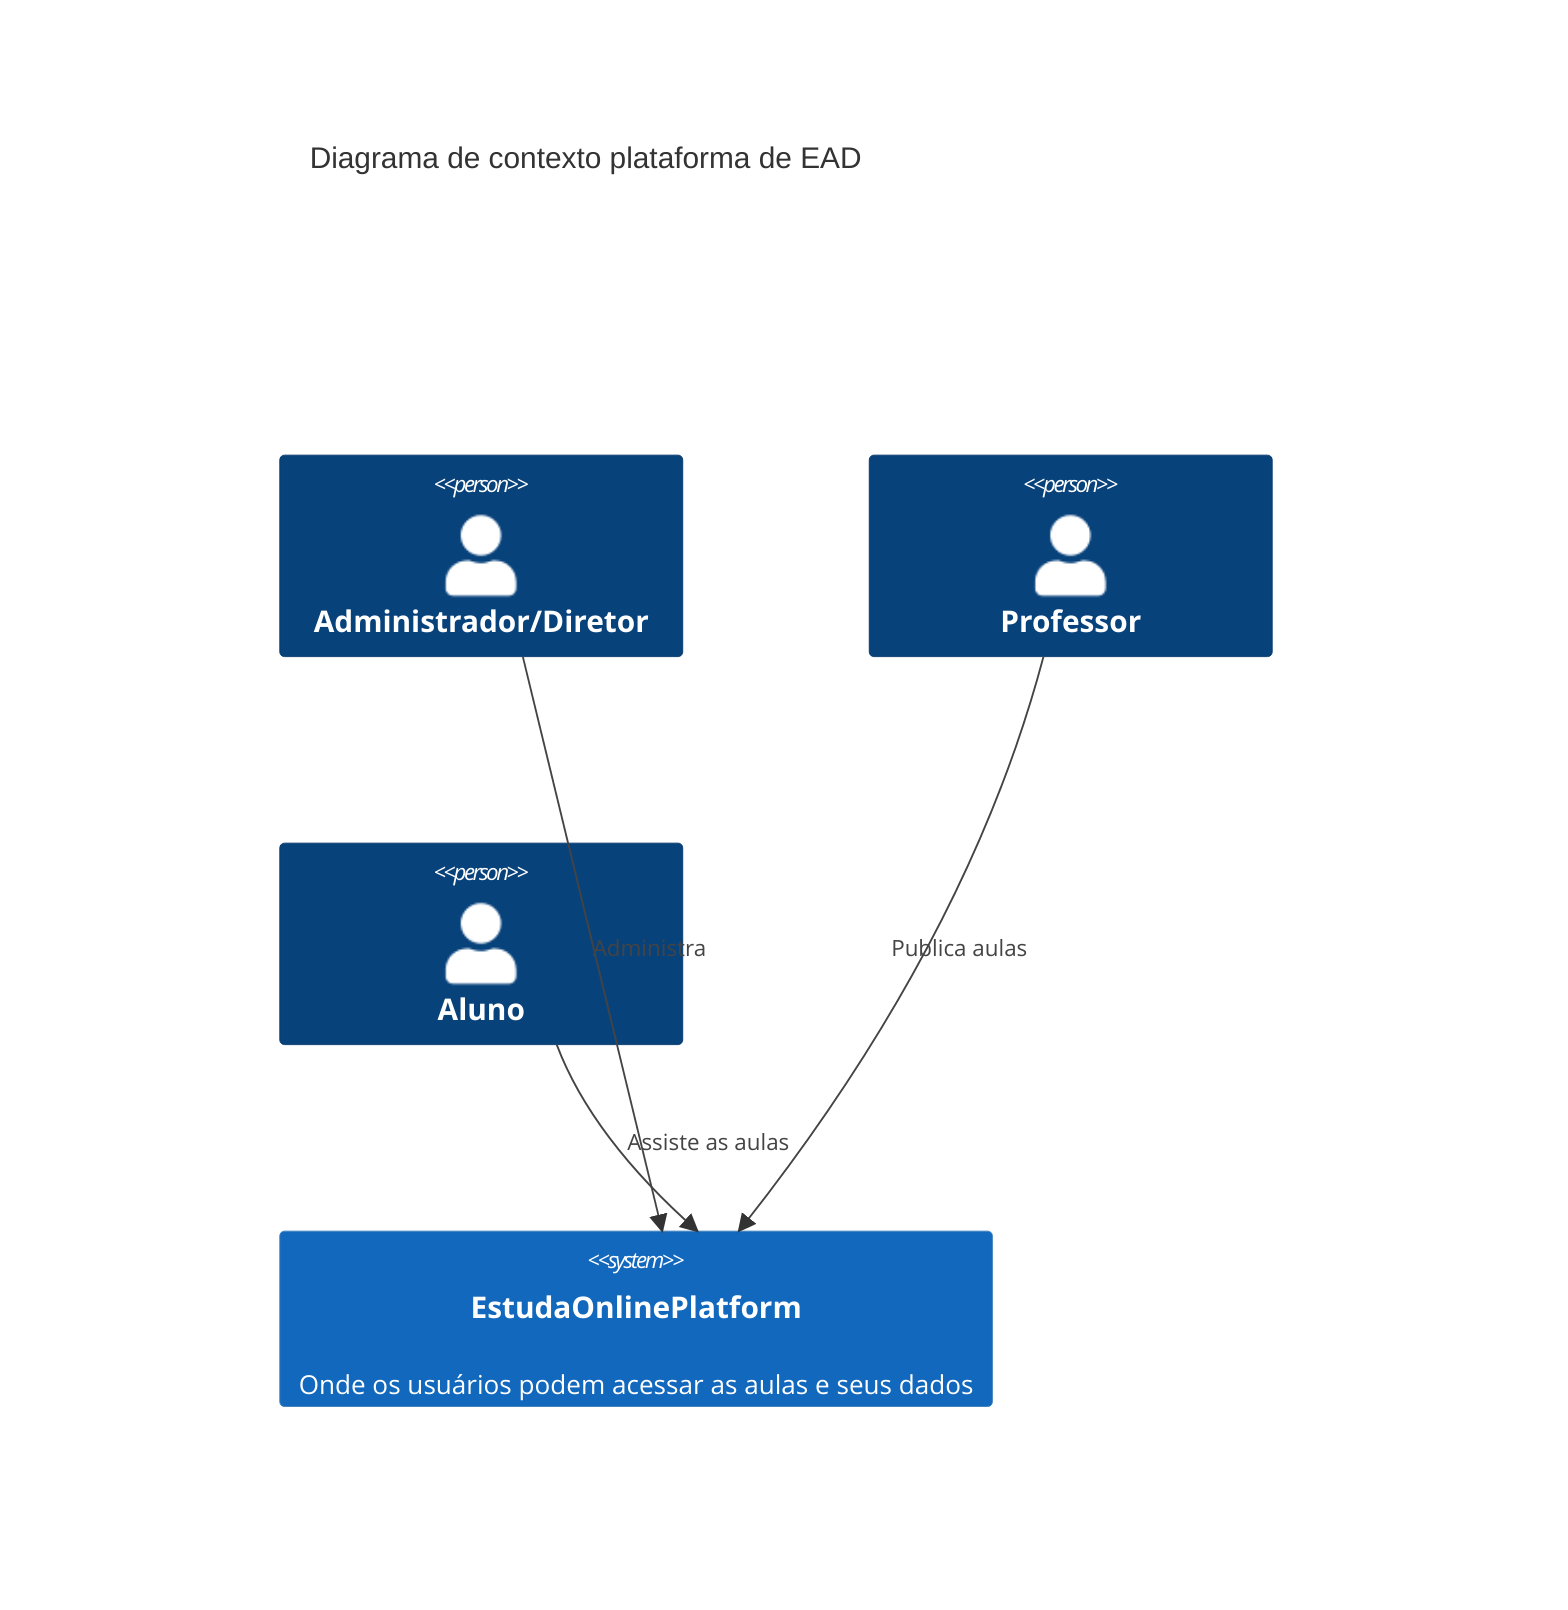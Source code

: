 C4Context
title Diagrama de contexto plataforma de EAD

Person(administrador, "Administrador/Diretor")
Person(professor, "Professor")
Person(aluno, "Aluno")
System(sistemaEAD, "EstudaOnlinePlatform", "Onde os usuários podem acessar as aulas e seus dados")

Rel("administrador","sistemaEAD","Administra")
Rel("professor", "sistemaEAD", "Publica aulas")
Rel("aluno", "sistemaEAD", "Assiste as aulas")
